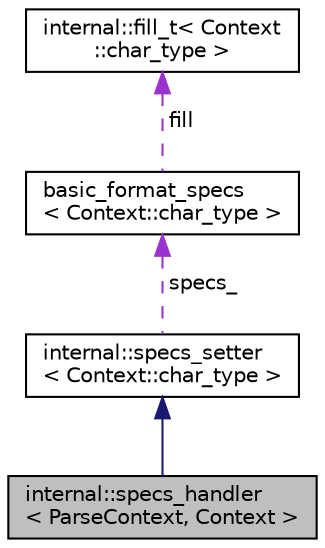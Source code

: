 digraph "internal::specs_handler&lt; ParseContext, Context &gt;"
{
  edge [fontname="Helvetica",fontsize="10",labelfontname="Helvetica",labelfontsize="10"];
  node [fontname="Helvetica",fontsize="10",shape=record];
  Node2 [label="internal::specs_handler\l\< ParseContext, Context \>",height=0.2,width=0.4,color="black", fillcolor="grey75", style="filled", fontcolor="black"];
  Node3 -> Node2 [dir="back",color="midnightblue",fontsize="10",style="solid",fontname="Helvetica"];
  Node3 [label="internal::specs_setter\l\< Context::char_type \>",height=0.2,width=0.4,color="black", fillcolor="white", style="filled",URL="$classinternal_1_1specs__setter.html"];
  Node4 -> Node3 [dir="back",color="darkorchid3",fontsize="10",style="dashed",label=" specs_" ,fontname="Helvetica"];
  Node4 [label="basic_format_specs\l\< Context::char_type \>",height=0.2,width=0.4,color="black", fillcolor="white", style="filled",URL="$structbasic__format__specs.html"];
  Node5 -> Node4 [dir="back",color="darkorchid3",fontsize="10",style="dashed",label=" fill" ,fontname="Helvetica"];
  Node5 [label="internal::fill_t\< Context\l::char_type \>",height=0.2,width=0.4,color="black", fillcolor="white", style="filled",URL="$structinternal_1_1fill__t.html"];
}

